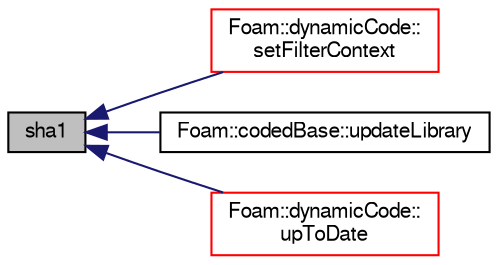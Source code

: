 digraph "sha1"
{
  bgcolor="transparent";
  edge [fontname="FreeSans",fontsize="10",labelfontname="FreeSans",labelfontsize="10"];
  node [fontname="FreeSans",fontsize="10",shape=record];
  rankdir="LR";
  Node371 [label="sha1",height=0.2,width=0.4,color="black", fillcolor="grey75", style="filled", fontcolor="black"];
  Node371 -> Node372 [dir="back",color="midnightblue",fontsize="10",style="solid",fontname="FreeSans"];
  Node372 [label="Foam::dynamicCode::\lsetFilterContext",height=0.2,width=0.4,color="red",URL="$a26070.html#a9fb6decafaa7baafa002326b82315d7c",tooltip="Define filter variables for code, codeInclude, SHA1sum. "];
  Node371 -> Node381 [dir="back",color="midnightblue",fontsize="10",style="solid",fontname="FreeSans"];
  Node381 [label="Foam::codedBase::updateLibrary",height=0.2,width=0.4,color="black",URL="$a26062.html#a56ccf84b4600da81a0cbf29a5825640d",tooltip="Update library as required. "];
  Node371 -> Node382 [dir="back",color="midnightblue",fontsize="10",style="solid",fontname="FreeSans"];
  Node382 [label="Foam::dynamicCode::\lupToDate",height=0.2,width=0.4,color="red",URL="$a26070.html#acb35c8bf20f8ec6dbc85829d061c995d",tooltip="Verify if the copied code is up-to-date, based on Make/SHA1Digest. "];
}
